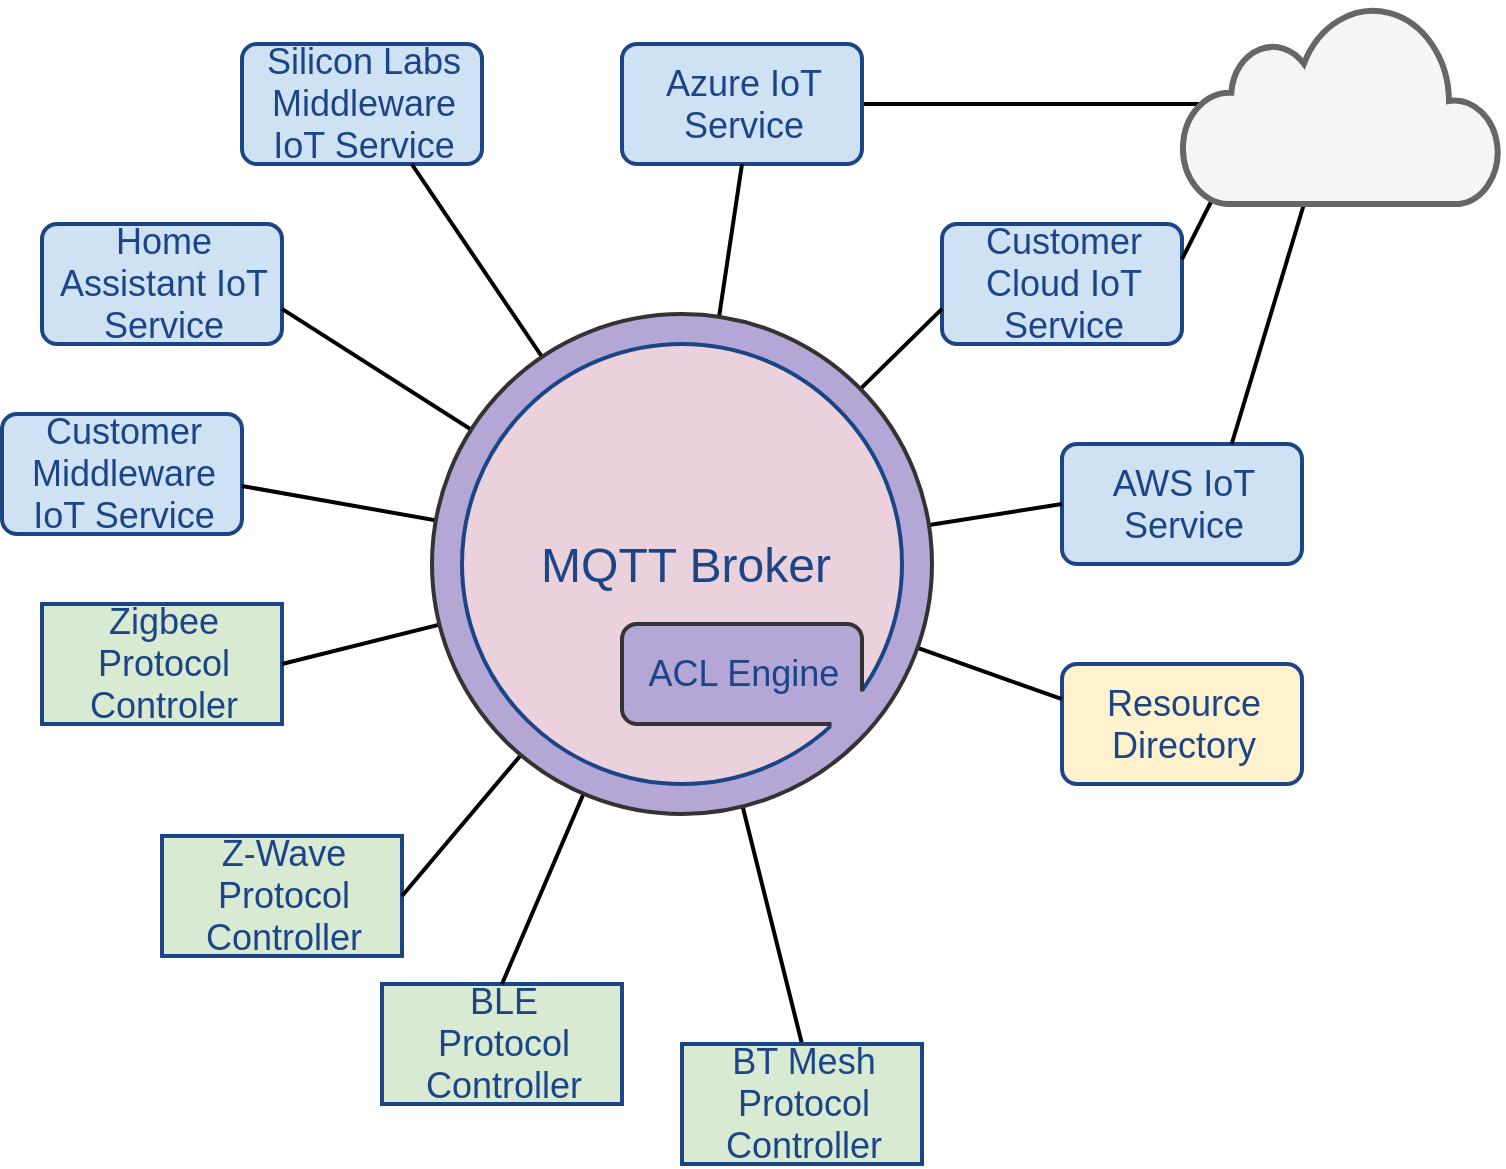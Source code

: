 <mxfile version="14.6.13" type="device"><diagram id="PQeBoFDW3bQp99taNtDP" name="Page-1"><mxGraphModel dx="-594" dy="-97" grid="1" gridSize="10" guides="1" tooltips="1" connect="1" arrows="1" fold="1" page="1" pageScale="1" pageWidth="850" pageHeight="1100" background="#FFFFFF" math="0" shadow="0"><root><mxCell id="0"/><mxCell id="2" value="Layer 0" parent="0"/><mxCell id="3" style="shape=filledEdge;strokeWidth=2;strokeColor=#000000;fillColor=none;startArrow=none;startFill=0;startSize=6;endArrow=none;endFill=0;endSize=6;rounded=0;gliffyId=91;exitX=0.5;exitY=0.0;exitPerimeter=0;entryX=0.5;entryY=0.5;entryPerimeter=0;" parent="2" source="32" target="29" edge="1"><mxGeometry width="40" height="128" relative="1" as="geometry"><Array as="points"><mxPoint x="2360" y="2680"/><mxPoint x="2300" y="2440"/></Array></mxGeometry></mxCell><mxCell id="4" value="&lt;div style=&quot;width: 113.0px ; height: auto ; word-break: break-word&quot;&gt;&lt;div align=&quot;center&quot;&gt;&lt;span style=&quot;font-size: 18px ; font-family: &amp;#34;arial&amp;#34; ; text-decoration: none ; color: rgb(28 , 69 , 135) ; line-height: normal&quot;&gt; Customer Cloud IoT Service&lt;/span&gt;&lt;/div&gt;&lt;/div&gt;" style="shape=rect;rounded=1;arcSize=15;absoluteArcSize=1;shadow=0;strokeWidth=2;fillColor=#cfe2f3;strokeColor=#1c4587;opacity=100.0;html=1;nl2Br=0;verticalAlign=middle;align=center;spacingLeft=8.0;spacingRight=6;whiteSpace=wrap;gliffyId=11;" parent="2" vertex="1"><mxGeometry x="2430" y="2270" width="120" height="60" as="geometry"/></mxCell><mxCell id="5" value="&lt;div style=&quot;width: 112.2px ; height: auto ; word-break: break-word&quot;&gt;&lt;div align=&quot;center&quot;&gt;&lt;span style=&quot;font-size: 18px ; font-family: &amp;#34;arial&amp;#34; ; text-decoration: none ; color: rgb(28 , 69 , 135) ; line-height: normal&quot;&gt; Z-Wave&lt;br&gt;Protocol Controller&lt;br&gt;&lt;/span&gt;&lt;/div&gt;&lt;/div&gt;" style="shape=rect;shadow=0;strokeWidth=2;fillColor=#d9ead3;strokeColor=#1c4587;opacity=100.0;html=1;nl2Br=0;verticalAlign=middle;align=center;spacingLeft=8.4;spacingRight=6;whiteSpace=wrap;gliffyId=13;" parent="2" vertex="1"><mxGeometry x="2040" y="2575.981" width="120" height="60" as="geometry"/></mxCell><mxCell id="6" value="&lt;div style=&quot;width: 112.2px ; height: auto ; word-break: break-word&quot;&gt;&lt;div align=&quot;center&quot;&gt;&lt;span style=&quot;font-size: 18px ; font-family: &amp;#34;arial&amp;#34; ; text-decoration: none ; color: rgb(28 , 69 , 135) ; line-height: normal&quot;&gt; Zigbee&lt;br&gt;Protocol Controler&lt;br&gt;&lt;/span&gt;&lt;/div&gt;&lt;/div&gt;" style="shape=rect;shadow=0;strokeWidth=2;fillColor=#d9ead3;strokeColor=#1c4587;opacity=100.0;html=1;nl2Br=0;verticalAlign=middle;align=center;spacingLeft=8.4;spacingRight=6;whiteSpace=wrap;gliffyId=16;" parent="2" vertex="1"><mxGeometry x="1980" y="2460" width="120" height="60" as="geometry"/></mxCell><mxCell id="7" value="&lt;div style=&quot;width: 112.2px ; height: auto ; word-break: break-word&quot;&gt;&lt;div align=&quot;center&quot;&gt;&lt;span style=&quot;font-size: 18px ; font-family: &amp;#34;arial&amp;#34; ; text-decoration: none ; color: #1c4587 ; line-height: normal&quot;&gt;BLE&lt;br&gt;Protocol Controller&lt;br&gt;&lt;/span&gt;&lt;/div&gt;&lt;/div&gt;" style="shape=rect;shadow=0;strokeWidth=2;fillColor=#d9ead3;strokeColor=#1c4587;opacity=100.0;html=1;nl2Br=0;verticalAlign=middle;align=center;spacingLeft=8.4;spacingRight=6;whiteSpace=wrap;gliffyId=18;" parent="2" vertex="1"><mxGeometry x="2150" y="2650" width="120" height="60" as="geometry"/></mxCell><mxCell id="8" value="&lt;div style=&quot;width: 113.0px ; height: auto ; word-break: break-word&quot;&gt;&lt;div align=&quot;center&quot;&gt;&lt;span style=&quot;font-size: 18px ; font-family: &amp;#34;arial&amp;#34; ; text-decoration: none ; color: rgb(28 , 69 , 135) ; line-height: normal&quot;&gt; AWS IoT Service&lt;/span&gt;&lt;/div&gt;&lt;/div&gt;" style="shape=rect;rounded=1;arcSize=15;absoluteArcSize=1;shadow=0;strokeWidth=2;fillColor=#cfe2f3;strokeColor=#1c4587;opacity=100.0;html=1;nl2Br=0;verticalAlign=middle;align=center;spacingLeft=8.0;spacingRight=6;whiteSpace=wrap;gliffyId=25;" parent="2" vertex="1"><mxGeometry x="2490" y="2380" width="120" height="60" as="geometry"/></mxCell><mxCell id="q33xlqJvHEIHd0ty_oMt-34" style="edgeStyle=orthogonalEdgeStyle;rounded=0;orthogonalLoop=1;jettySize=auto;html=1;exitX=1;exitY=0.25;exitDx=0;exitDy=0;entryX=0.314;entryY=0.35;entryDx=0;entryDy=0;entryPerimeter=0;strokeWidth=2;" edge="1" parent="2" source="9" target="12"><mxGeometry relative="1" as="geometry"><Array as="points"><mxPoint x="2390" y="2210"/><mxPoint x="2600" y="2210"/></Array></mxGeometry></mxCell><mxCell id="9" value="&lt;div style=&quot;width: 113.0px ; height: auto ; word-break: break-word&quot;&gt;&lt;div align=&quot;center&quot;&gt;&lt;span style=&quot;font-size: 18px ; font-family: &amp;#34;arial&amp;#34; ; text-decoration: none ; color: rgb(28 , 69 , 135) ; line-height: normal&quot;&gt; Azure IoT Service&lt;/span&gt;&lt;/div&gt;&lt;/div&gt;" style="shape=rect;rounded=1;arcSize=15;absoluteArcSize=1;shadow=0;strokeWidth=2;fillColor=#cfe2f3;strokeColor=#1c4587;opacity=100.0;html=1;nl2Br=0;verticalAlign=middle;align=center;spacingLeft=8.0;spacingRight=6;whiteSpace=wrap;gliffyId=27;" parent="2" vertex="1"><mxGeometry x="2270" y="2180" width="120" height="60" as="geometry"/></mxCell><mxCell id="10" value="&lt;div style=&quot;width: 113.0px ; height: auto ; word-break: break-word&quot;&gt;&lt;div align=&quot;center&quot;&gt;&lt;span style=&quot;font-size: 18px ; font-family: &amp;#34;arial&amp;#34; ; text-decoration: none ; color: rgb(28 , 69 , 135) ; line-height: normal&quot;&gt; Silicon Labs Middleware IoT Service&lt;/span&gt;&lt;/div&gt;&lt;/div&gt;" style="shape=rect;rounded=1;arcSize=15;absoluteArcSize=1;shadow=0;strokeWidth=2;fillColor=#cfe2f3;strokeColor=#1c4587;opacity=100.0;html=1;nl2Br=0;verticalAlign=middle;align=center;spacingLeft=8.0;spacingRight=6;whiteSpace=wrap;gliffyId=29;" parent="2" vertex="1"><mxGeometry x="2080" y="2180" width="120" height="60" as="geometry"/></mxCell><mxCell id="11" value="&lt;div style=&quot;width: 113.0px ; height: auto ; word-break: break-word&quot;&gt;&lt;div align=&quot;center&quot;&gt;&lt;span style=&quot;font-size: 18px ; font-family: &amp;#34;arial&amp;#34; ; text-decoration: none ; color: #1c4587 ; line-height: normal&quot;&gt; Customer Middleware IoT Service&lt;/span&gt;&lt;/div&gt;&lt;/div&gt;" style="shape=rect;rounded=1;arcSize=15;absoluteArcSize=1;shadow=0;strokeWidth=2;fillColor=#cfe2f3;strokeColor=#1c4587;opacity=100.0;html=1;nl2Br=0;verticalAlign=middle;align=center;spacingLeft=8.0;spacingRight=6;whiteSpace=wrap;gliffyId=31;" parent="2" vertex="1"><mxGeometry x="1960" y="2365" width="120" height="60" as="geometry"/></mxCell><mxCell id="13" value="&lt;div style='width: 113.0px;height:auto;word-break: break-word;'&gt;&lt;div align=&quot;center&quot;&gt;&lt;span style=&quot;font-size:18px;font-family:Arial;text-decoration:none;color:rgb(28, 69, 135); line-height: normal;&quot;&gt; Resource Directory&lt;/span&gt;&lt;/div&gt;&lt;/div&gt;" style="shape=rect;rounded=1;arcSize=15;absoluteArcSize=1;shadow=0;strokeWidth=2;fillColor=#fff2cc;strokeColor=#1c4587;opacity=100.0;html=1;nl2Br=0;verticalAlign=middle;align=center;spacingLeft=8.0;spacingRight=6;whiteSpace=wrap;gliffyId=38;" parent="2" vertex="1"><mxGeometry x="2490" y="2490" width="120" height="60" as="geometry"/></mxCell><mxCell id="14" style="shape=filledEdge;strokeWidth=2;strokeColor=#000000;fillColor=none;startArrow=none;startFill=0;startSize=6;endArrow=none;endFill=0;endSize=6;rounded=0;gliffyId=43;exitX=0.707;exitY=1.0;exitPerimeter=0;entryX=0.5;entryY=0.5;entryPerimeter=0;" parent="2" source="10" target="29" edge="1"><mxGeometry width="78" height="77" relative="1" as="geometry"><Array as="points"><mxPoint x="2164.853" y="2240"/><mxPoint x="2300" y="2440"/></Array></mxGeometry></mxCell><mxCell id="15" style="shape=filledEdge;strokeWidth=2;strokeColor=#000000;fillColor=none;startArrow=none;startFill=0;startSize=6;endArrow=none;endFill=0;endSize=6;rounded=0;gliffyId=44;exitX=1.0;exitY=0.6;exitPerimeter=0;entryX=0.5;entryY=0.5;entryPerimeter=0;" parent="2" source="11" target="29" edge="1"><mxGeometry width="104" height="28" relative="1" as="geometry"><Array as="points"><mxPoint x="2080" y="2401"/><mxPoint x="2300" y="2440"/></Array></mxGeometry></mxCell><mxCell id="16" style="shape=filledEdge;strokeWidth=2;strokeColor=#000000;fillColor=none;startArrow=none;startFill=0;startSize=6;endArrow=none;endFill=0;endSize=6;rounded=0;gliffyId=45;exitX=1.0;exitY=0.5;exitPerimeter=0;entryX=0.5;entryY=0.5;entryPerimeter=0;" parent="2" source="6" target="29" edge="1"><mxGeometry width="91" height="41" relative="1" as="geometry"><Array as="points"><mxPoint x="2100" y="2490"/><mxPoint x="2300" y="2440"/></Array></mxGeometry></mxCell><mxCell id="17" style="shape=filledEdge;strokeWidth=2;strokeColor=#000000;fillColor=none;startArrow=none;startFill=0;startSize=6;endArrow=none;endFill=0;endSize=6;rounded=0;gliffyId=46;exitX=1.0;exitY=0.5;exitPerimeter=0;entryX=0.5;entryY=0.5;entryPerimeter=0;" parent="2" source="5" target="29" edge="1"><mxGeometry width="62" height="86" relative="1" as="geometry"><Array as="points"><mxPoint x="2160" y="2605.981"/><mxPoint x="2300" y="2440"/></Array></mxGeometry></mxCell><mxCell id="18" style="shape=filledEdge;strokeWidth=2;strokeColor=#000000;fillColor=none;startArrow=none;startFill=0;startSize=6;endArrow=none;endFill=0;endSize=6;rounded=0;gliffyId=47;exitX=0.5;exitY=0.0;exitPerimeter=0;entryX=0.5;entryY=0.5;entryPerimeter=0;" parent="2" source="7" target="29" edge="1"><mxGeometry width="40" height="128" relative="1" as="geometry"><Array as="points"><mxPoint x="2210" y="2650"/><mxPoint x="2300" y="2440"/></Array></mxGeometry></mxCell><mxCell id="19" style="shape=filledEdge;strokeWidth=2;strokeColor=#000000;fillColor=none;startArrow=none;startFill=0;startSize=6;endArrow=none;endFill=0;endSize=6;rounded=0;gliffyId=48;exitX=1.11E-16;exitY=0.293;exitPerimeter=0;entryX=0.5;entryY=0.5;entryPerimeter=0;" parent="2" source="13" target="29" edge="1"><mxGeometry width="71" height="105" relative="1" as="geometry"><Array as="points"><mxPoint x="2490" y="2507.573"/><mxPoint x="2300" y="2440"/></Array></mxGeometry></mxCell><mxCell id="20" style="shape=filledEdge;strokeWidth=2;strokeColor=#000000;fillColor=none;startArrow=none;startFill=0;startSize=6;endArrow=none;endFill=0;endSize=6;rounded=0;gliffyId=49;exitX=0.0;exitY=0.5;exitPerimeter=0;entryX=0.5;entryY=0.5;entryPerimeter=0;" parent="2" source="8" target="29" edge="1"><mxGeometry width="107" height="59" relative="1" as="geometry"><Array as="points"><mxPoint x="2490" y="2410"/><mxPoint x="2300" y="2440"/></Array></mxGeometry></mxCell><mxCell id="21" style="shape=filledEdge;strokeWidth=2;strokeColor=#000000;fillColor=none;startArrow=none;startFill=0;startSize=6;endArrow=none;endFill=0;endSize=6;rounded=0;gliffyId=51;exitX=0.0;exitY=0.707;exitPerimeter=0;entryX=0.5;entryY=0.5;entryPerimeter=0;" parent="2" source="4" target="29" edge="1"><mxGeometry width="50" height="58" relative="1" as="geometry"><Array as="points"><mxPoint x="2430" y="2312.427"/><mxPoint x="2300" y="2440"/></Array></mxGeometry></mxCell><mxCell id="22" style="shape=filledEdge;strokeWidth=2;strokeColor=#000000;fillColor=none;startArrow=none;startFill=0;startSize=6;endArrow=none;endFill=0;endSize=6;rounded=0;gliffyId=52;exitX=0.5;exitY=1.0;exitPerimeter=0;entryX=0.5;entryY=0.5;entryPerimeter=0;" parent="2" source="9" target="29" edge="1"><mxGeometry width="11" height="99" relative="1" as="geometry"><Array as="points"><mxPoint x="2330" y="2240"/><mxPoint x="2300" y="2440"/></Array></mxGeometry></mxCell><mxCell id="23" style="shape=filledEdge;strokeWidth=2;strokeColor=#000000;fillColor=none;startArrow=none;startFill=0;startSize=6;endArrow=none;endFill=0;endSize=6;rounded=0;gliffyId=53;exitX=1.0;exitY=0.293;exitPerimeter=0;" parent="2" source="4" edge="1"><mxGeometry width="41" height="19" relative="1" as="geometry"><mxPoint x="2567" y="2254" as="targetPoint"/><Array as="points"><mxPoint x="2550" y="2287.573"/></Array></mxGeometry></mxCell><mxCell id="25" style="shape=filledEdge;strokeWidth=2;strokeColor=#000000;fillColor=none;startArrow=none;startFill=0;startSize=6;endArrow=none;endFill=0;endSize=6;rounded=0;gliffyId=57;exitX=0.707;exitY=0.0;exitPerimeter=0;" parent="2" source="8" edge="1"><mxGeometry width="54" height="125" relative="1" as="geometry"><mxPoint x="2611" y="2260" as="targetPoint"/><Array as="points"><mxPoint x="2574.853" y="2380"/></Array></mxGeometry></mxCell><mxCell id="26" value="&lt;div style=&quot;width: 113.0px ; height: auto ; word-break: break-word&quot;&gt;&lt;div align=&quot;center&quot;&gt;&lt;span style=&quot;font-size: 18px ; font-family: &amp;#34;arial&amp;#34; ; text-decoration: none ; color: rgb(28 , 69 , 135) ; line-height: normal&quot;&gt; Home Assistant IoT Service&lt;/span&gt;&lt;/div&gt;&lt;/div&gt;" style="shape=rect;rounded=1;arcSize=15;absoluteArcSize=1;shadow=0;strokeWidth=2;fillColor=#cfe2f3;strokeColor=#1c4587;opacity=100.0;html=1;nl2Br=0;verticalAlign=middle;align=center;spacingLeft=8.0;spacingRight=6;whiteSpace=wrap;gliffyId=69;" parent="2" vertex="1"><mxGeometry x="1980" y="2270" width="120" height="60" as="geometry"/></mxCell><mxCell id="27" style="shape=filledEdge;strokeWidth=2;strokeColor=#000000;fillColor=none;startArrow=none;startFill=0;startSize=6;endArrow=none;endFill=0;endSize=6;rounded=0;gliffyId=72;exitX=1.0;exitY=0.707;exitPerimeter=0;entryX=0.5;entryY=0.5;entryPerimeter=0;" parent="2" source="26" target="29" edge="1"><mxGeometry width="94" height="145" relative="1" as="geometry"><Array as="points"><mxPoint x="2100" y="2312.427"/><mxPoint x="2300" y="2440"/></Array></mxGeometry></mxCell><mxCell id="28" style="shape=ellipse;perimeter=ellipsePerimeter;shadow=0;strokeWidth=2;fillColor=#b4a7d6;strokeColor=#333333;opacity=100.0;gliffyId=75;" parent="2" vertex="1"><mxGeometry x="2175" y="2315" width="250" height="250" as="geometry"/></mxCell><mxCell id="29" value="&lt;div style='width: 208.2px;height:auto;word-break: break-word;'&gt;&lt;div align=&quot;center&quot;&gt;&lt;span style=&quot;font-size:24px;font-family:Arial;text-decoration:none;color:#1c4587; line-height: 0;&quot;&gt;&lt;span style=&quot;text-decoration:none; line-height: normal;&quot;&gt;MQTT Broker&lt;/span&gt;&lt;/span&gt;&lt;/div&gt;&lt;/div&gt;" style="shape=ellipse;perimeter=ellipsePerimeter;shadow=0;strokeWidth=2;fillColor=#ead1dc;strokeColor=#1c4587;opacity=100.0;html=1;nl2Br=0;verticalAlign=middle;align=center;spacingLeft=10.4;spacingRight=6;whiteSpace=wrap;gliffyId=5;" parent="2" vertex="1"><mxGeometry x="2190" y="2330" width="220" height="220" as="geometry"/></mxCell><mxCell id="30" value="&lt;div style='width: 113.0px;height:auto;word-break: break-word;'&gt;&lt;div align=&quot;center&quot;&gt;&lt;span style=&quot;font-size:18px;font-family:Arial;text-decoration:none;color:#1c4587; line-height: 0;&quot;&gt;&lt;span style=&quot;text-decoration:none; line-height: normal;&quot;&gt;ACL Engine&lt;/span&gt;&lt;/span&gt;&lt;/div&gt;&lt;/div&gt;" style="shape=rect;rounded=1;arcSize=15;absoluteArcSize=1;shadow=0;strokeWidth=2;fillColor=#b4a7d6;strokeColor=#333333;opacity=100.0;html=1;nl2Br=0;verticalAlign=middle;align=center;spacingLeft=8.0;spacingRight=6;whiteSpace=wrap;gliffyId=78;" parent="2" vertex="1"><mxGeometry x="2270" y="2470" width="120" height="50" as="geometry"/></mxCell><mxCell id="31" style="shape=rect;shadow=0;strokeWidth=0;strokeColor=none;fillColor=#b4a7d6;opacity=100.0;rotation=90.0;gliffyId=83;" parent="2" vertex="1"><mxGeometry x="2373" y="2505" width="20" height="17" as="geometry"/></mxCell><mxCell id="32" value="&lt;div style=&quot;width: 112.2px ; height: auto ; word-break: break-word&quot;&gt;&lt;div align=&quot;center&quot;&gt;&lt;span style=&quot;font-size: 18px ; font-family: &amp;#34;arial&amp;#34; ; text-decoration: none ; color: #1c4587 ; line-height: normal&quot;&gt;BT Mesh Protocol Controller&lt;br&gt;&lt;/span&gt;&lt;/div&gt;&lt;/div&gt;" style="shape=rect;shadow=0;strokeWidth=2;fillColor=#d9ead3;strokeColor=#1c4587;opacity=100.0;html=1;nl2Br=0;verticalAlign=middle;align=center;spacingLeft=8.4;spacingRight=6;whiteSpace=wrap;gliffyId=89;" parent="2" vertex="1"><mxGeometry x="2300" y="2680" width="120" height="60" as="geometry"/></mxCell><mxCell id="12" style="shape=mxgraph.ios7.icons.cloud;shadow=0;strokeWidth=3;fillColor=#f5f5f5;strokeColor=#666666;opacity=100.0;gliffyId=37;fontColor=#333333;" parent="2" vertex="1"><mxGeometry x="2550" y="2160" width="159.091" height="100" as="geometry"/></mxCell></root></mxGraphModel></diagram></mxfile>